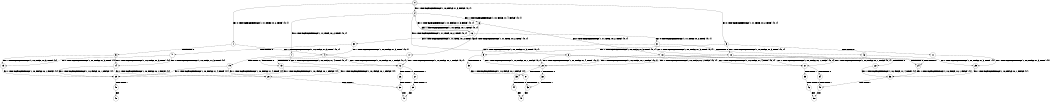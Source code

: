 digraph BCG {
size = "7, 10.5";
center = TRUE;
node [shape = circle];
0 [peripheries = 2];
0 -> 1 [label = "EX !0 !ATOMIC_EXCH_BRANCH (1, +1, TRUE, +0, 2, TRUE) !{0, 1}"];
0 -> 2 [label = "EX !1 !ATOMIC_EXCH_BRANCH (1, +0, FALSE, +1, 3, FALSE) !{0, 1}"];
0 -> 3 [label = "EX !0 !ATOMIC_EXCH_BRANCH (1, +1, TRUE, +0, 2, TRUE) !{0, 1}"];
1 -> 4 [label = "EX !1 !ATOMIC_EXCH_BRANCH (1, +0, FALSE, +1, 3, TRUE) !{0, 1}"];
1 -> 5 [label = "TERMINATE !0"];
2 -> 6 [label = "EX !1 !ATOMIC_EXCH_BRANCH (1, +0, FALSE, +1, 4, FALSE) !{0, 1}"];
2 -> 7 [label = "EX !0 !ATOMIC_EXCH_BRANCH (1, +1, TRUE, +0, 2, TRUE) !{0, 1}"];
2 -> 8 [label = "EX !0 !ATOMIC_EXCH_BRANCH (1, +1, TRUE, +0, 2, TRUE) !{0, 1}"];
3 -> 9 [label = "EX !1 !ATOMIC_EXCH_BRANCH (1, +0, FALSE, +1, 3, TRUE) !{0, 1}"];
3 -> 10 [label = "EX !1 !ATOMIC_EXCH_BRANCH (1, +0, FALSE, +1, 3, TRUE) !{0, 1}"];
3 -> 11 [label = "TERMINATE !0"];
4 -> 12 [label = "EX !1 !ATOMIC_EXCH_BRANCH (1, +0, FALSE, +0, 1, FALSE) !{0, 1}"];
4 -> 13 [label = "TERMINATE !0"];
5 -> 14 [label = "EX !1 !ATOMIC_EXCH_BRANCH (1, +0, FALSE, +1, 3, TRUE) !{1}"];
5 -> 15 [label = "EX !1 !ATOMIC_EXCH_BRANCH (1, +0, FALSE, +1, 3, TRUE) !{1}"];
6 -> 16 [label = "EX !1 !ATOMIC_EXCH_BRANCH (1, +0, FALSE, +0, 1, TRUE) !{0, 1}"];
6 -> 17 [label = "EX !0 !ATOMIC_EXCH_BRANCH (1, +1, TRUE, +0, 2, TRUE) !{0, 1}"];
6 -> 18 [label = "EX !0 !ATOMIC_EXCH_BRANCH (1, +1, TRUE, +0, 2, TRUE) !{0, 1}"];
7 -> 12 [label = "EX !1 !ATOMIC_EXCH_BRANCH (1, +0, FALSE, +1, 4, TRUE) !{0, 1}"];
7 -> 19 [label = "TERMINATE !0"];
8 -> 20 [label = "EX !1 !ATOMIC_EXCH_BRANCH (1, +0, FALSE, +1, 4, TRUE) !{0, 1}"];
8 -> 21 [label = "EX !1 !ATOMIC_EXCH_BRANCH (1, +0, FALSE, +1, 4, TRUE) !{0, 1}"];
8 -> 22 [label = "TERMINATE !0"];
9 -> 20 [label = "EX !1 !ATOMIC_EXCH_BRANCH (1, +0, FALSE, +0, 1, FALSE) !{0, 1}"];
9 -> 23 [label = "TERMINATE !0"];
10 -> 20 [label = "EX !1 !ATOMIC_EXCH_BRANCH (1, +0, FALSE, +0, 1, FALSE) !{0, 1}"];
10 -> 21 [label = "EX !1 !ATOMIC_EXCH_BRANCH (1, +0, FALSE, +0, 1, FALSE) !{0, 1}"];
10 -> 24 [label = "TERMINATE !0"];
11 -> 25 [label = "EX !1 !ATOMIC_EXCH_BRANCH (1, +0, FALSE, +1, 3, TRUE) !{1}"];
12 -> 26 [label = "TERMINATE !0"];
12 -> 27 [label = "TERMINATE !1"];
13 -> 28 [label = "EX !1 !ATOMIC_EXCH_BRANCH (1, +0, FALSE, +0, 1, FALSE) !{1}"];
13 -> 29 [label = "EX !1 !ATOMIC_EXCH_BRANCH (1, +0, FALSE, +0, 1, FALSE) !{1}"];
14 -> 28 [label = "EX !1 !ATOMIC_EXCH_BRANCH (1, +0, FALSE, +0, 1, FALSE) !{1}"];
14 -> 29 [label = "EX !1 !ATOMIC_EXCH_BRANCH (1, +0, FALSE, +0, 1, FALSE) !{1}"];
15 -> 29 [label = "EX !1 !ATOMIC_EXCH_BRANCH (1, +0, FALSE, +0, 1, FALSE) !{1}"];
16 -> 2 [label = "EX !1 !ATOMIC_EXCH_BRANCH (1, +0, FALSE, +1, 3, FALSE) !{0, 1}"];
16 -> 30 [label = "EX !0 !ATOMIC_EXCH_BRANCH (1, +1, TRUE, +0, 2, TRUE) !{0, 1}"];
16 -> 31 [label = "EX !0 !ATOMIC_EXCH_BRANCH (1, +1, TRUE, +0, 2, TRUE) !{0, 1}"];
17 -> 12 [label = "EX !1 !ATOMIC_EXCH_BRANCH (1, +0, FALSE, +0, 1, FALSE) !{0, 1}"];
17 -> 13 [label = "TERMINATE !0"];
18 -> 20 [label = "EX !1 !ATOMIC_EXCH_BRANCH (1, +0, FALSE, +0, 1, FALSE) !{0, 1}"];
18 -> 21 [label = "EX !1 !ATOMIC_EXCH_BRANCH (1, +0, FALSE, +0, 1, FALSE) !{0, 1}"];
18 -> 24 [label = "TERMINATE !0"];
19 -> 28 [label = "EX !1 !ATOMIC_EXCH_BRANCH (1, +0, FALSE, +1, 4, TRUE) !{1}"];
19 -> 29 [label = "EX !1 !ATOMIC_EXCH_BRANCH (1, +0, FALSE, +1, 4, TRUE) !{1}"];
20 -> 32 [label = "TERMINATE !0"];
20 -> 33 [label = "TERMINATE !1"];
21 -> 34 [label = "TERMINATE !0"];
21 -> 35 [label = "TERMINATE !1"];
22 -> 36 [label = "EX !1 !ATOMIC_EXCH_BRANCH (1, +0, FALSE, +1, 4, TRUE) !{1}"];
23 -> 37 [label = "EX !1 !ATOMIC_EXCH_BRANCH (1, +0, FALSE, +0, 1, FALSE) !{1}"];
24 -> 36 [label = "EX !1 !ATOMIC_EXCH_BRANCH (1, +0, FALSE, +0, 1, FALSE) !{1}"];
25 -> 36 [label = "EX !1 !ATOMIC_EXCH_BRANCH (1, +0, FALSE, +0, 1, FALSE) !{1}"];
26 -> 38 [label = "TERMINATE !1"];
27 -> 39 [label = "TERMINATE !0"];
28 -> 38 [label = "TERMINATE !1"];
29 -> 40 [label = "TERMINATE !1"];
30 -> 4 [label = "EX !1 !ATOMIC_EXCH_BRANCH (1, +0, FALSE, +1, 3, TRUE) !{0, 1}"];
30 -> 41 [label = "TERMINATE !0"];
31 -> 9 [label = "EX !1 !ATOMIC_EXCH_BRANCH (1, +0, FALSE, +1, 3, TRUE) !{0, 1}"];
31 -> 10 [label = "EX !1 !ATOMIC_EXCH_BRANCH (1, +0, FALSE, +1, 3, TRUE) !{0, 1}"];
31 -> 42 [label = "TERMINATE !0"];
32 -> 43 [label = "TERMINATE !1"];
33 -> 44 [label = "TERMINATE !0"];
34 -> 45 [label = "TERMINATE !1"];
35 -> 46 [label = "TERMINATE !0"];
36 -> 45 [label = "TERMINATE !1"];
37 -> 43 [label = "TERMINATE !1"];
38 -> 47 [label = "exit"];
39 -> 47 [label = "exit"];
40 -> 48 [label = "exit"];
41 -> 14 [label = "EX !1 !ATOMIC_EXCH_BRANCH (1, +0, FALSE, +1, 3, TRUE) !{1}"];
41 -> 15 [label = "EX !1 !ATOMIC_EXCH_BRANCH (1, +0, FALSE, +1, 3, TRUE) !{1}"];
42 -> 25 [label = "EX !1 !ATOMIC_EXCH_BRANCH (1, +0, FALSE, +1, 3, TRUE) !{1}"];
43 -> 49 [label = "exit"];
44 -> 49 [label = "exit"];
45 -> 50 [label = "exit"];
46 -> 50 [label = "exit"];
}
